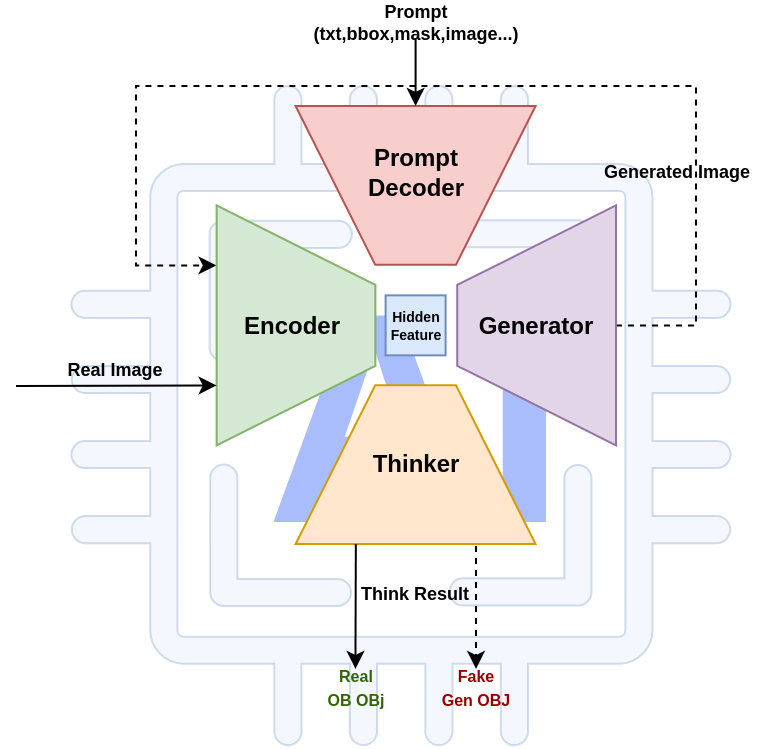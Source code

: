 <mxfile version="21.2.1" type="device">
  <diagram name="Page-1" id="yn-jal7HCOoHq--7eTg-">
    <mxGraphModel dx="574" dy="1477" grid="1" gridSize="10" guides="1" tooltips="1" connect="1" arrows="1" fold="1" page="1" pageScale="1" pageWidth="850" pageHeight="1100" math="0" shadow="0">
      <root>
        <mxCell id="0" />
        <mxCell id="1" parent="0" />
        <mxCell id="AH9q68YLKDy2fnKQs4N4-1" value="" style="sketch=0;pointerEvents=1;shadow=0;dashed=0;html=1;strokeColor=#6c8ebf;fillColor=#dae8fc;aspect=fixed;labelPosition=center;verticalLabelPosition=bottom;verticalAlign=top;align=center;outlineConnect=0;shape=mxgraph.vvd.cpu;opacity=30;" parent="1" vertex="1">
          <mxGeometry x="47.5" width="330" height="330" as="geometry" />
        </mxCell>
        <mxCell id="AH9q68YLKDy2fnKQs4N4-2" value="&lt;font color=&quot;#a9bcfc&quot;&gt;AI&lt;/font&gt;" style="text;html=1;strokeColor=none;fillColor=none;align=center;verticalAlign=middle;whiteSpace=wrap;rounded=0;fontSize=150;fontStyle=1;" parent="1" vertex="1">
          <mxGeometry x="144.8" y="85" width="150" height="160" as="geometry" />
        </mxCell>
        <mxCell id="sO-QnGpawNS9wBwMaaU0-9" value="" style="shape=trapezoid;perimeter=trapezoidPerimeter;whiteSpace=wrap;html=1;fixedSize=1;rotation=-180;size=39.8;flipV=1;fillColor=#ffe6cc;strokeColor=#d79b00;" parent="1" vertex="1">
          <mxGeometry x="159.8" y="149.68" width="120" height="79.38" as="geometry" />
        </mxCell>
        <mxCell id="sO-QnGpawNS9wBwMaaU0-16" style="edgeStyle=orthogonalEdgeStyle;rounded=0;orthogonalLoop=1;jettySize=auto;html=1;entryX=0.25;entryY=1;entryDx=0;entryDy=0;dashed=1;" parent="1" source="sO-QnGpawNS9wBwMaaU0-8" target="sO-QnGpawNS9wBwMaaU0-1" edge="1">
          <mxGeometry relative="1" as="geometry">
            <Array as="points">
              <mxPoint x="360" y="120" />
              <mxPoint x="360" />
              <mxPoint x="80" />
              <mxPoint x="80" y="90" />
            </Array>
          </mxGeometry>
        </mxCell>
        <mxCell id="sO-QnGpawNS9wBwMaaU0-8" value="" style="shape=trapezoid;perimeter=trapezoidPerimeter;whiteSpace=wrap;html=1;fixedSize=1;rotation=90;size=39.8;flipV=1;fillColor=#e1d5e7;strokeColor=#9673a6;" parent="1" vertex="1">
          <mxGeometry x="220.3" y="80" width="120" height="79.38" as="geometry" />
        </mxCell>
        <mxCell id="sO-QnGpawNS9wBwMaaU0-1" value="" style="shape=trapezoid;perimeter=trapezoidPerimeter;whiteSpace=wrap;html=1;fixedSize=1;rotation=90;size=39.8;fillColor=#d5e8d4;strokeColor=#82b366;" parent="1" vertex="1">
          <mxGeometry x="100" y="80" width="120" height="79.38" as="geometry" />
        </mxCell>
        <mxCell id="sO-QnGpawNS9wBwMaaU0-2" value="&lt;b&gt;Encoder&lt;/b&gt;" style="text;html=1;align=center;verticalAlign=middle;whiteSpace=wrap;rounded=0;" parent="1" vertex="1">
          <mxGeometry x="123.3" y="104.68" width="70" height="30" as="geometry" />
        </mxCell>
        <mxCell id="sO-QnGpawNS9wBwMaaU0-4" value="&lt;b&gt;Generator&lt;/b&gt;" style="text;html=1;align=center;verticalAlign=middle;whiteSpace=wrap;rounded=0;" parent="1" vertex="1">
          <mxGeometry x="245.3" y="104.68" width="70" height="30" as="geometry" />
        </mxCell>
        <mxCell id="sO-QnGpawNS9wBwMaaU0-6" value="&lt;b&gt;Thinker&lt;/b&gt;" style="text;html=1;align=center;verticalAlign=middle;whiteSpace=wrap;rounded=0;" parent="1" vertex="1">
          <mxGeometry x="184.8" y="181.87" width="70" height="15" as="geometry" />
        </mxCell>
        <mxCell id="sO-QnGpawNS9wBwMaaU0-11" value="&lt;div style=&quot;font-size: 7px;&quot;&gt;&lt;font style=&quot;font-size: 7px;&quot;&gt;&lt;b&gt;Hidden&lt;/b&gt;&lt;/font&gt;&lt;/div&gt;&lt;font style=&quot;font-size: 7px;&quot;&gt;&lt;b&gt;Feature&lt;/b&gt;&lt;/font&gt;" style="rounded=0;whiteSpace=wrap;html=1;align=center;fontSize=7;fillColor=#dae8fc;strokeColor=#6c8ebf;" parent="1" vertex="1">
          <mxGeometry x="204.8" y="104.68" width="30" height="30" as="geometry" />
        </mxCell>
        <mxCell id="sO-QnGpawNS9wBwMaaU0-12" value="&lt;b style=&quot;font-size: 9px;&quot;&gt;Real Image&lt;/b&gt;" style="text;html=1;align=center;verticalAlign=middle;whiteSpace=wrap;rounded=0;fontSize=9;" parent="1" vertex="1">
          <mxGeometry x="39" y="133.68" width="61" height="16" as="geometry" />
        </mxCell>
        <mxCell id="sO-QnGpawNS9wBwMaaU0-13" value="" style="endArrow=classic;html=1;rounded=0;entryX=0.75;entryY=1;entryDx=0;entryDy=0;" parent="1" target="sO-QnGpawNS9wBwMaaU0-1" edge="1">
          <mxGeometry width="50" height="50" relative="1" as="geometry">
            <mxPoint x="20" y="150" as="sourcePoint" />
            <mxPoint x="100" y="230" as="targetPoint" />
          </mxGeometry>
        </mxCell>
        <mxCell id="sO-QnGpawNS9wBwMaaU0-14" value="&lt;b&gt;&lt;font style=&quot;font-size: 9px;&quot;&gt;Think Result&lt;/font&gt;&lt;/b&gt;" style="text;html=1;align=center;verticalAlign=middle;whiteSpace=wrap;rounded=0;fontSize=10;" parent="1" vertex="1">
          <mxGeometry x="187.2" y="246" width="65.2" height="14" as="geometry" />
        </mxCell>
        <mxCell id="sO-QnGpawNS9wBwMaaU0-15" value="" style="endArrow=classic;html=1;rounded=0;exitX=0.749;exitY=0.999;exitDx=0;exitDy=0;exitPerimeter=0;entryX=0.499;entryY=0.072;entryDx=0;entryDy=0;entryPerimeter=0;" parent="1" target="sO-QnGpawNS9wBwMaaU0-20" edge="1">
          <mxGeometry width="50" height="50" relative="1" as="geometry">
            <mxPoint x="189.92" y="228.981" as="sourcePoint" />
            <mxPoint x="189.35" y="290" as="targetPoint" />
          </mxGeometry>
        </mxCell>
        <mxCell id="sO-QnGpawNS9wBwMaaU0-17" value="" style="endArrow=classic;html=1;rounded=0;dashed=1;entryX=0.5;entryY=0.072;entryDx=0;entryDy=0;entryPerimeter=0;" parent="1" target="sO-QnGpawNS9wBwMaaU0-21" edge="1">
          <mxGeometry width="50" height="50" relative="1" as="geometry">
            <mxPoint x="250" y="230" as="sourcePoint" />
            <mxPoint x="250" y="290" as="targetPoint" />
          </mxGeometry>
        </mxCell>
        <mxCell id="sO-QnGpawNS9wBwMaaU0-19" value="&lt;b style=&quot;font-size: 9px;&quot;&gt;Generated Image&lt;/b&gt;" style="text;html=1;align=center;verticalAlign=middle;whiteSpace=wrap;rounded=0;fontSize=9;" parent="1" vertex="1">
          <mxGeometry x="305" y="35" width="90.7" height="16" as="geometry" />
        </mxCell>
        <mxCell id="sO-QnGpawNS9wBwMaaU0-20" value="&lt;font color=&quot;#336600&quot; style=&quot;font-size: 8px;&quot;&gt;&lt;b style=&quot;&quot;&gt;Real&lt;/b&gt;&lt;/font&gt;&lt;div&gt;&lt;font color=&quot;#336600&quot; style=&quot;font-size: 8px;&quot;&gt;&lt;b style=&quot;&quot;&gt;OB OBj&lt;/b&gt;&lt;/font&gt;&lt;/div&gt;" style="text;html=1;align=center;verticalAlign=middle;whiteSpace=wrap;rounded=0;fontSize=10;" parent="1" vertex="1">
          <mxGeometry x="173.7" y="290" width="32.1" height="20" as="geometry" />
        </mxCell>
        <mxCell id="sO-QnGpawNS9wBwMaaU0-21" value="&lt;font color=&quot;#990000&quot; style=&quot;font-size: 8px;&quot;&gt;&lt;b style=&quot;&quot;&gt;Fake&lt;/b&gt;&lt;/font&gt;&lt;div&gt;&lt;font color=&quot;#990000&quot; style=&quot;font-size: 8px;&quot;&gt;&lt;b style=&quot;&quot;&gt;Gen OBJ&lt;/b&gt;&lt;/font&gt;&lt;/div&gt;" style="text;html=1;align=center;verticalAlign=middle;whiteSpace=wrap;rounded=0;fontSize=10;" parent="1" vertex="1">
          <mxGeometry x="229" y="290" width="42" height="20" as="geometry" />
        </mxCell>
        <mxCell id="6LaAAARI5ZT1EH5doXgI-1" value="" style="shape=trapezoid;perimeter=trapezoidPerimeter;whiteSpace=wrap;html=1;fixedSize=1;rotation=0;size=39.8;flipV=1;fillColor=#f8cecc;strokeColor=#b85450;" vertex="1" parent="1">
          <mxGeometry x="159.8" y="10" width="120" height="79.38" as="geometry" />
        </mxCell>
        <mxCell id="6LaAAARI5ZT1EH5doXgI-2" value="&lt;b&gt;Prompt&lt;br&gt;Decoder&lt;br&gt;&lt;/b&gt;" style="text;html=1;align=center;verticalAlign=middle;whiteSpace=wrap;rounded=0;" vertex="1" parent="1">
          <mxGeometry x="184.8" y="28" width="70" height="30" as="geometry" />
        </mxCell>
        <mxCell id="6LaAAARI5ZT1EH5doXgI-5" style="edgeStyle=orthogonalEdgeStyle;rounded=0;orthogonalLoop=1;jettySize=auto;html=1;entryX=0.5;entryY=0;entryDx=0;entryDy=0;" edge="1" parent="1" source="6LaAAARI5ZT1EH5doXgI-4" target="6LaAAARI5ZT1EH5doXgI-1">
          <mxGeometry relative="1" as="geometry" />
        </mxCell>
        <mxCell id="6LaAAARI5ZT1EH5doXgI-4" value="&lt;b style=&quot;font-size: 9px;&quot;&gt;Prompt&lt;br&gt;(txt,bbox,mask,image...)&lt;/b&gt;" style="text;html=1;align=center;verticalAlign=middle;whiteSpace=wrap;rounded=0;fontSize=9;" vertex="1" parent="1">
          <mxGeometry x="157.03" y="-40" width="125.55" height="16" as="geometry" />
        </mxCell>
      </root>
    </mxGraphModel>
  </diagram>
</mxfile>

